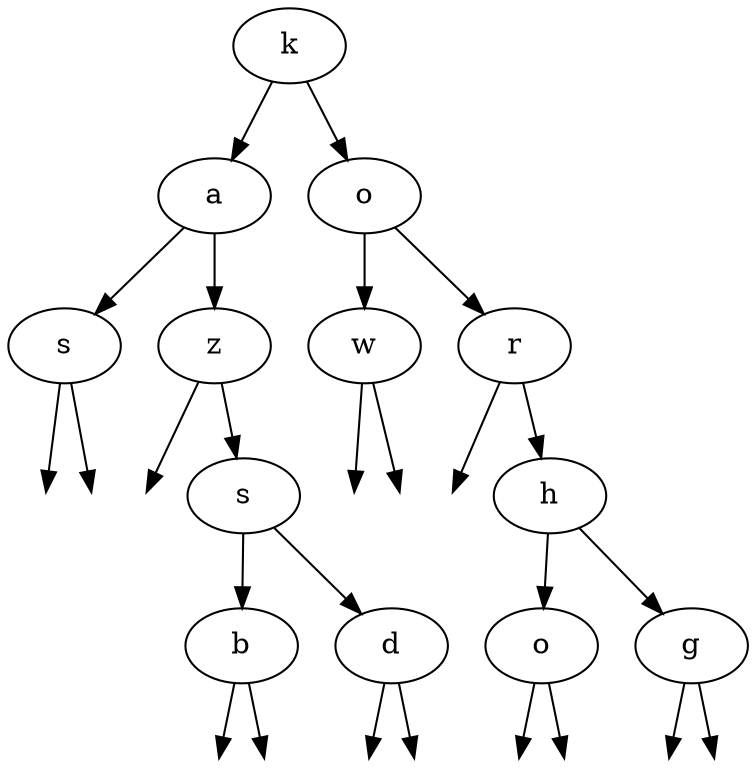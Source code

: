 digraph G
{
graph [ordering="out"];
0[label="k"];
0 -> 1;
1[label="a"];
1 -> 3;
3[label="s"];
3 -> 7;
7[label="NULL" shape=point style=invis];
3 -> 8;
8[label="NULL" shape=point style=invis];
1 -> 4;
4[label="z"];
4 -> 9;
9[label="NULL" shape=point style=invis];
4 -> 10;
10[label="s"];
10 -> 21;
21[label="b"];
21 -> 43;
43[label="NULL" shape=point style=invis];
21 -> 44;
44[label="NULL" shape=point style=invis];
10 -> 22;
22[label="d"];
22 -> 45;
45[label="NULL" shape=point style=invis];
22 -> 46;
46[label="NULL" shape=point style=invis];
0 -> 2;
2[label="o"];
2 -> 5;
5[label="w"];
5 -> 11;
11[label="NULL" shape=point style=invis];
5 -> 12;
12[label="NULL" shape=point style=invis];
2 -> 6;
6[label="r"];
6 -> 13;
13[label="NULL" shape=point style=invis];
6 -> 14;
14[label="h"];
14 -> 29;
29[label="o"];
29 -> 59;
59[label="NULL" shape=point style=invis];
29 -> 60;
60[label="NULL" shape=point style=invis];
14 -> 30;
30[label="g"];
30 -> 61;
61[label="NULL" shape=point style=invis];
30 -> 62;
62[label="NULL" shape=point style=invis];
}
